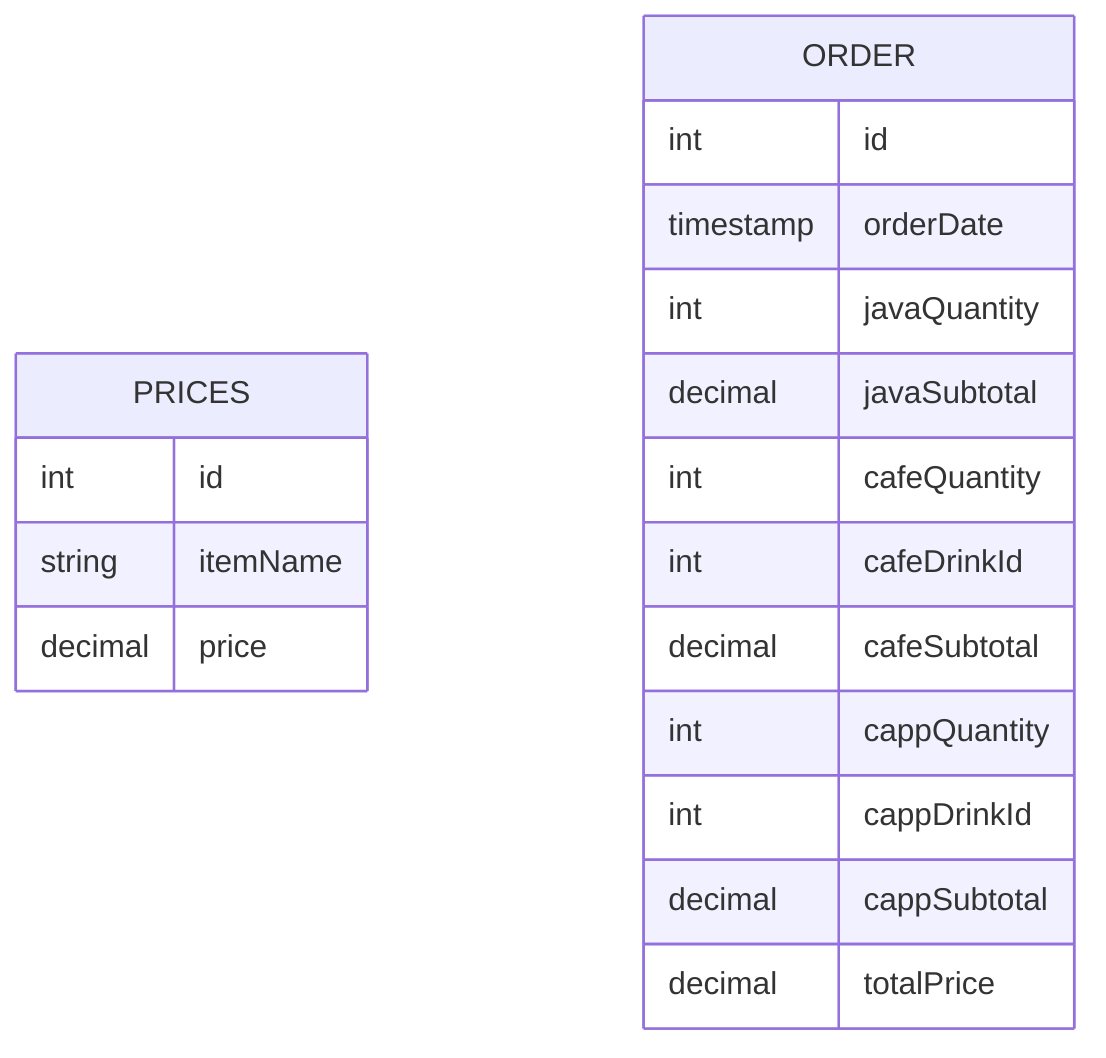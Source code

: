 erDiagram
    PRICES {
        int id
        string itemName
        decimal price
    }
    
    ORDER {
        int id
        timestamp orderDate
        int javaQuantity
        decimal javaSubtotal
        int cafeQuantity
        int cafeDrinkId
        decimal cafeSubtotal
        int cappQuantity
        int cappDrinkId
        decimal cappSubtotal
        decimal totalPrice
    }